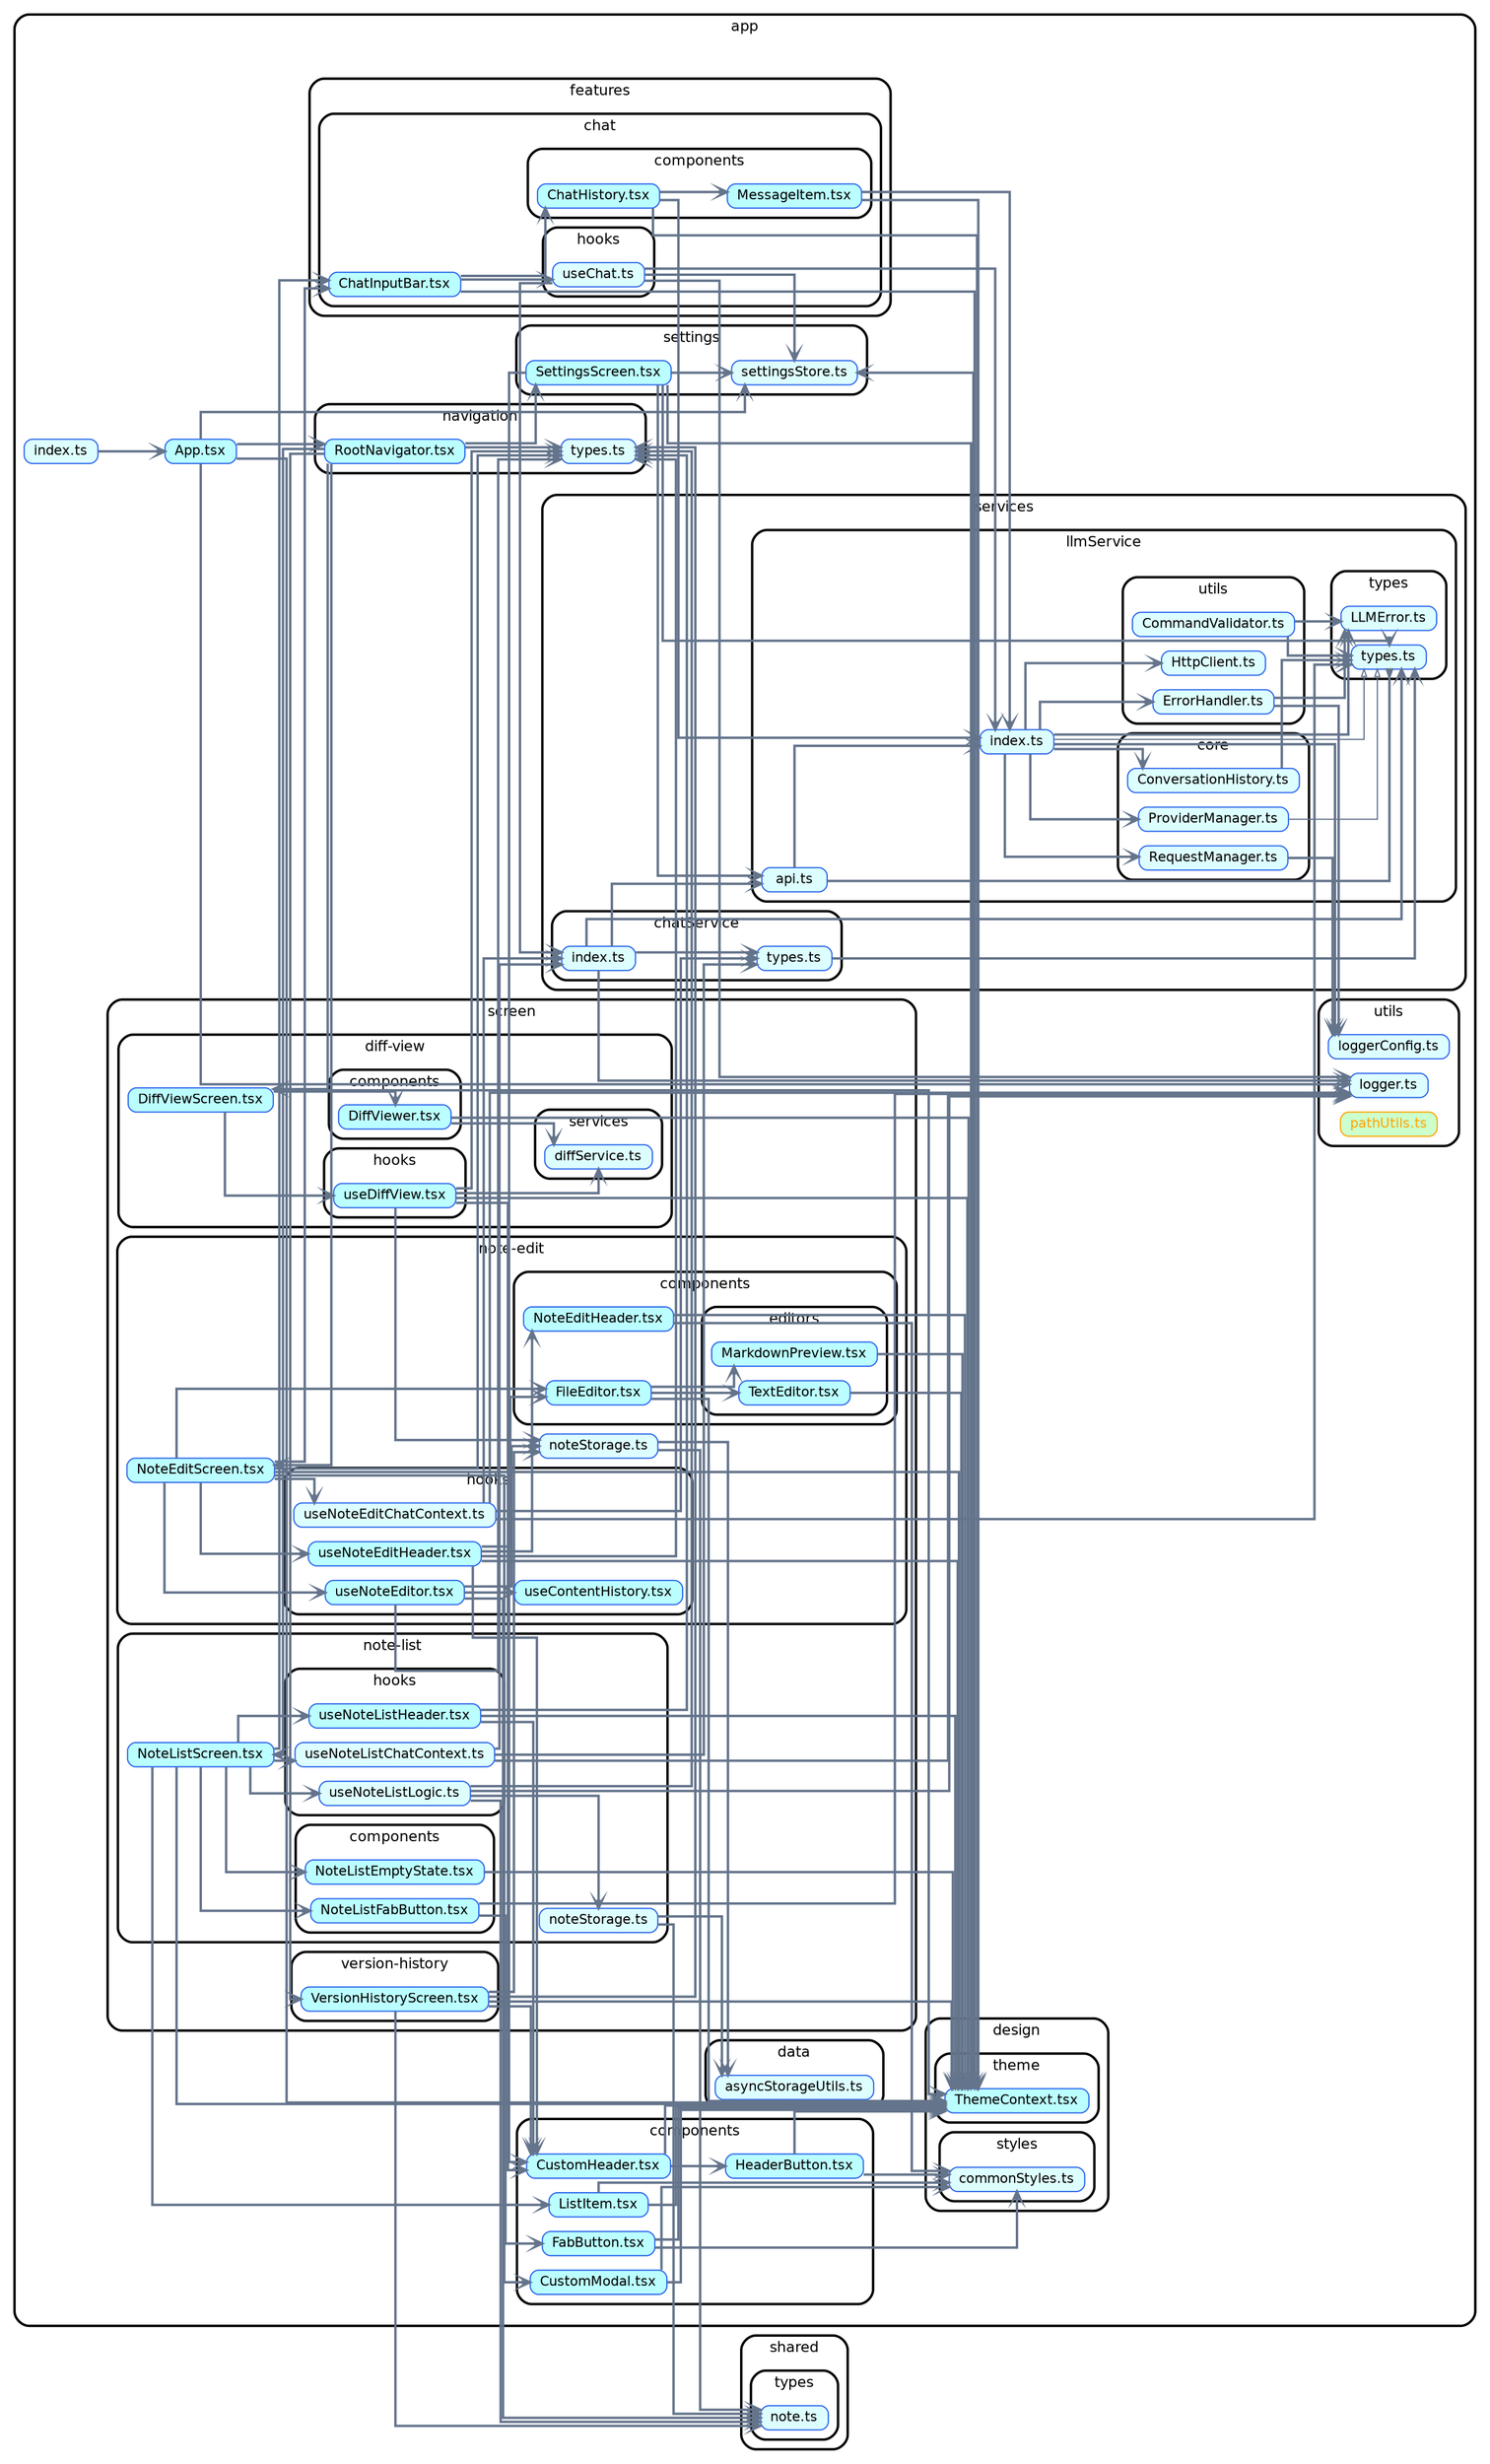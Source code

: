 strict digraph "dependency-cruiser output"{
    rankdir="LR" splines="ortho" overlap="false" nodesep="0.16" ranksep="0.18" fontname="Helvetica" fontsize="12" style="rounded,bold,filled" fillcolor="#ffffff" compound="true" bgcolor="white" concentrate="true"
    node [shape="box" style="filled,rounded" height="0.2" color="#2563eb" fillcolor="#e8f4fd" fontcolor="black" fontname="Helvetica" fontsize="11"]
    edge [arrowhead="vee" arrowsize="0.6" penwidth="2" color="#64748b" fontname="Helvetica" fontsize="9"]

    subgraph "cluster_app" {label="app" "app/App.tsx" [label=<App.tsx> tooltip="App.tsx" URL="app/App.tsx" fillcolor="#bbfeff"] }
    "app/App.tsx" -> "app/design/theme/ThemeContext.tsx"
    "app/App.tsx" -> "app/navigation/RootNavigator.tsx"
    "app/App.tsx" -> "app/settings/settingsStore.ts"
    "app/App.tsx" -> "app/utils/logger.ts"
    subgraph "cluster_app" {label="app" subgraph "cluster_app/components" {label="components" "app/components/CustomHeader.tsx" [label=<CustomHeader.tsx> tooltip="CustomHeader.tsx" URL="app/components/CustomHeader.tsx" fillcolor="#bbfeff"] } }
    "app/components/CustomHeader.tsx" -> "app/design/theme/ThemeContext.tsx"
    "app/components/CustomHeader.tsx" -> "app/components/HeaderButton.tsx"
    subgraph "cluster_app" {label="app" subgraph "cluster_app/components" {label="components" "app/components/CustomModal.tsx" [label=<CustomModal.tsx> tooltip="CustomModal.tsx" URL="app/components/CustomModal.tsx" fillcolor="#bbfeff"] } }
    "app/components/CustomModal.tsx" -> "app/design/styles/commonStyles.ts"
    "app/components/CustomModal.tsx" -> "app/design/theme/ThemeContext.tsx"
    subgraph "cluster_app" {label="app" subgraph "cluster_app/components" {label="components" "app/components/FabButton.tsx" [label=<FabButton.tsx> tooltip="FabButton.tsx" URL="app/components/FabButton.tsx" fillcolor="#bbfeff"] } }
    "app/components/FabButton.tsx" -> "app/design/styles/commonStyles.ts"
    "app/components/FabButton.tsx" -> "app/design/theme/ThemeContext.tsx"
    subgraph "cluster_app" {label="app" subgraph "cluster_app/components" {label="components" "app/components/HeaderButton.tsx" [label=<HeaderButton.tsx> tooltip="HeaderButton.tsx" URL="app/components/HeaderButton.tsx" fillcolor="#bbfeff"] } }
    "app/components/HeaderButton.tsx" -> "app/design/styles/commonStyles.ts"
    "app/components/HeaderButton.tsx" -> "app/design/theme/ThemeContext.tsx"
    subgraph "cluster_app" {label="app" subgraph "cluster_app/components" {label="components" "app/components/ListItem.tsx" [label=<ListItem.tsx> tooltip="ListItem.tsx" URL="app/components/ListItem.tsx" fillcolor="#bbfeff"] } }
    "app/components/ListItem.tsx" -> "app/design/styles/commonStyles.ts"
    "app/components/ListItem.tsx" -> "app/design/theme/ThemeContext.tsx"
    subgraph "cluster_app" {label="app" subgraph "cluster_app/data" {label="data" "app/data/asyncStorageUtils.ts" [label=<asyncStorageUtils.ts> tooltip="asyncStorageUtils.ts" URL="app/data/asyncStorageUtils.ts" fillcolor="#ddfeff"] } }
    subgraph "cluster_app" {label="app" subgraph "cluster_app/design" {label="design" subgraph "cluster_app/design/styles" {label="styles" "app/design/styles/commonStyles.ts" [label=<commonStyles.ts> tooltip="commonStyles.ts" URL="app/design/styles/commonStyles.ts" fillcolor="#ddfeff"] } } }
    subgraph "cluster_app" {label="app" subgraph "cluster_app/design" {label="design" subgraph "cluster_app/design/theme" {label="theme" "app/design/theme/ThemeContext.tsx" [label=<ThemeContext.tsx> tooltip="ThemeContext.tsx" URL="app/design/theme/ThemeContext.tsx" fillcolor="#bbfeff"] } } }
    "app/design/theme/ThemeContext.tsx" -> "app/settings/settingsStore.ts"
    subgraph "cluster_app" {label="app" subgraph "cluster_app/features" {label="features" subgraph "cluster_app/features/chat" {label="chat" "app/features/chat/ChatInputBar.tsx" [label=<ChatInputBar.tsx> tooltip="ChatInputBar.tsx" URL="app/features/chat/ChatInputBar.tsx" fillcolor="#bbfeff"] } } }
    "app/features/chat/ChatInputBar.tsx" -> "app/design/theme/ThemeContext.tsx"
    "app/features/chat/ChatInputBar.tsx" -> "app/features/chat/components/ChatHistory.tsx"
    "app/features/chat/ChatInputBar.tsx" -> "app/features/chat/hooks/useChat.ts"
    subgraph "cluster_app" {label="app" subgraph "cluster_app/features" {label="features" subgraph "cluster_app/features/chat" {label="chat" subgraph "cluster_app/features/chat/components" {label="components" "app/features/chat/components/ChatHistory.tsx" [label=<ChatHistory.tsx> tooltip="ChatHistory.tsx" URL="app/features/chat/components/ChatHistory.tsx" fillcolor="#bbfeff"] } } } }
    "app/features/chat/components/ChatHistory.tsx" -> "app/design/theme/ThemeContext.tsx"
    "app/features/chat/components/ChatHistory.tsx" -> "app/services/llmService/index.ts"
    "app/features/chat/components/ChatHistory.tsx" -> "app/features/chat/components/MessageItem.tsx"
    subgraph "cluster_app" {label="app" subgraph "cluster_app/features" {label="features" subgraph "cluster_app/features/chat" {label="chat" subgraph "cluster_app/features/chat/components" {label="components" "app/features/chat/components/MessageItem.tsx" [label=<MessageItem.tsx> tooltip="MessageItem.tsx" URL="app/features/chat/components/MessageItem.tsx" fillcolor="#bbfeff"] } } } }
    "app/features/chat/components/MessageItem.tsx" -> "app/design/theme/ThemeContext.tsx"
    "app/features/chat/components/MessageItem.tsx" -> "app/services/llmService/index.ts"
    subgraph "cluster_app" {label="app" subgraph "cluster_app/features" {label="features" subgraph "cluster_app/features/chat" {label="chat" subgraph "cluster_app/features/chat/hooks" {label="hooks" "app/features/chat/hooks/useChat.ts" [label=<useChat.ts> tooltip="useChat.ts" URL="app/features/chat/hooks/useChat.ts" fillcolor="#ddfeff"] } } } }
    "app/features/chat/hooks/useChat.ts" -> "app/services/chatService/index.ts"
    "app/features/chat/hooks/useChat.ts" -> "app/services/llmService/index.ts"
    "app/features/chat/hooks/useChat.ts" -> "app/settings/settingsStore.ts"
    "app/features/chat/hooks/useChat.ts" -> "app/utils/logger.ts"
    subgraph "cluster_app" {label="app" "app/index.ts" [label=<index.ts> tooltip="index.ts" URL="app/index.ts" fillcolor="#ddfeff"] }
    "app/index.ts" -> "app/App.tsx"
    subgraph "cluster_app" {label="app" subgraph "cluster_app/navigation" {label="navigation" "app/navigation/RootNavigator.tsx" [label=<RootNavigator.tsx> tooltip="RootNavigator.tsx" URL="app/navigation/RootNavigator.tsx" fillcolor="#bbfeff"] } }
    "app/navigation/RootNavigator.tsx" -> "app/screen/diff-view/DiffViewScreen.tsx"
    "app/navigation/RootNavigator.tsx" -> "app/screen/note-edit/NoteEditScreen.tsx"
    "app/navigation/RootNavigator.tsx" -> "app/screen/note-list/NoteListScreen.tsx"
    "app/navigation/RootNavigator.tsx" -> "app/screen/version-history/VersionHistoryScreen.tsx"
    "app/navigation/RootNavigator.tsx" -> "app/settings/SettingsScreen.tsx"
    "app/navigation/RootNavigator.tsx" -> "app/navigation/types.ts"
    subgraph "cluster_app" {label="app" subgraph "cluster_app/navigation" {label="navigation" "app/navigation/types.ts" [label=<types.ts> tooltip="types.ts" URL="app/navigation/types.ts" fillcolor="#ddfeff"] } }
    subgraph "cluster_app" {label="app" subgraph "cluster_app/screen" {label="screen" subgraph "cluster_app/screen/diff-view" {label="diff-view" "app/screen/diff-view/DiffViewScreen.tsx" [label=<DiffViewScreen.tsx> tooltip="DiffViewScreen.tsx" URL="app/screen/diff-view/DiffViewScreen.tsx" fillcolor="#bbfeff"] } } }
    "app/screen/diff-view/DiffViewScreen.tsx" -> "app/design/theme/ThemeContext.tsx"
    "app/screen/diff-view/DiffViewScreen.tsx" -> "app/screen/diff-view/components/DiffViewer.tsx"
    "app/screen/diff-view/DiffViewScreen.tsx" -> "app/screen/diff-view/hooks/useDiffView.tsx"
    subgraph "cluster_app" {label="app" subgraph "cluster_app/screen" {label="screen" subgraph "cluster_app/screen/diff-view" {label="diff-view" subgraph "cluster_app/screen/diff-view/components" {label="components" "app/screen/diff-view/components/DiffViewer.tsx" [label=<DiffViewer.tsx> tooltip="DiffViewer.tsx" URL="app/screen/diff-view/components/DiffViewer.tsx" fillcolor="#bbfeff"] } } } }
    "app/screen/diff-view/components/DiffViewer.tsx" -> "app/design/theme/ThemeContext.tsx"
    "app/screen/diff-view/components/DiffViewer.tsx" -> "app/screen/diff-view/services/diffService.ts"
    subgraph "cluster_app" {label="app" subgraph "cluster_app/screen" {label="screen" subgraph "cluster_app/screen/diff-view" {label="diff-view" subgraph "cluster_app/screen/diff-view/hooks" {label="hooks" "app/screen/diff-view/hooks/useDiffView.tsx" [label=<useDiffView.tsx> tooltip="useDiffView.tsx" URL="app/screen/diff-view/hooks/useDiffView.tsx" fillcolor="#bbfeff"] } } } }
    "app/screen/diff-view/hooks/useDiffView.tsx" -> "app/components/CustomHeader.tsx"
    "app/screen/diff-view/hooks/useDiffView.tsx" -> "app/design/theme/ThemeContext.tsx"
    "app/screen/diff-view/hooks/useDiffView.tsx" -> "app/navigation/types.ts"
    "app/screen/diff-view/hooks/useDiffView.tsx" -> "app/screen/note-edit/noteStorage.ts"
    "app/screen/diff-view/hooks/useDiffView.tsx" -> "app/screen/diff-view/services/diffService.ts"
    subgraph "cluster_app" {label="app" subgraph "cluster_app/screen" {label="screen" subgraph "cluster_app/screen/diff-view" {label="diff-view" subgraph "cluster_app/screen/diff-view/services" {label="services" "app/screen/diff-view/services/diffService.ts" [label=<diffService.ts> tooltip="diffService.ts" URL="app/screen/diff-view/services/diffService.ts" fillcolor="#ddfeff"] } } } }
    subgraph "cluster_app" {label="app" subgraph "cluster_app/screen" {label="screen" subgraph "cluster_app/screen/note-edit" {label="note-edit" "app/screen/note-edit/NoteEditScreen.tsx" [label=<NoteEditScreen.tsx> tooltip="NoteEditScreen.tsx" URL="app/screen/note-edit/NoteEditScreen.tsx" fillcolor="#bbfeff"] } } }
    "app/screen/note-edit/NoteEditScreen.tsx" -> "app/components/CustomModal.tsx"
    "app/screen/note-edit/NoteEditScreen.tsx" -> "app/design/theme/ThemeContext.tsx"
    "app/screen/note-edit/NoteEditScreen.tsx" -> "app/features/chat/ChatInputBar.tsx"
    "app/screen/note-edit/NoteEditScreen.tsx" -> "app/navigation/types.ts"
    "app/screen/note-edit/NoteEditScreen.tsx" -> "app/screen/note-edit/components/FileEditor.tsx"
    "app/screen/note-edit/NoteEditScreen.tsx" -> "app/screen/note-edit/hooks/useNoteEditChatContext.ts"
    "app/screen/note-edit/NoteEditScreen.tsx" -> "app/screen/note-edit/hooks/useNoteEditHeader.tsx"
    "app/screen/note-edit/NoteEditScreen.tsx" -> "app/screen/note-edit/hooks/useNoteEditor.tsx"
    subgraph "cluster_app" {label="app" subgraph "cluster_app/screen" {label="screen" subgraph "cluster_app/screen/note-edit" {label="note-edit" subgraph "cluster_app/screen/note-edit/components" {label="components" "app/screen/note-edit/components/FileEditor.tsx" [label=<FileEditor.tsx> tooltip="FileEditor.tsx" URL="app/screen/note-edit/components/FileEditor.tsx" fillcolor="#bbfeff"] } } } }
    "app/screen/note-edit/components/FileEditor.tsx" -> "app/design/theme/ThemeContext.tsx"
    "app/screen/note-edit/components/FileEditor.tsx" -> "app/screen/note-edit/components/editors/MarkdownPreview.tsx"
    "app/screen/note-edit/components/FileEditor.tsx" -> "app/screen/note-edit/components/editors/TextEditor.tsx"
    subgraph "cluster_app" {label="app" subgraph "cluster_app/screen" {label="screen" subgraph "cluster_app/screen/note-edit" {label="note-edit" subgraph "cluster_app/screen/note-edit/components" {label="components" "app/screen/note-edit/components/NoteEditHeader.tsx" [label=<NoteEditHeader.tsx> tooltip="NoteEditHeader.tsx" URL="app/screen/note-edit/components/NoteEditHeader.tsx" fillcolor="#bbfeff"] } } } }
    "app/screen/note-edit/components/NoteEditHeader.tsx" -> "app/design/styles/commonStyles.ts"
    "app/screen/note-edit/components/NoteEditHeader.tsx" -> "app/design/theme/ThemeContext.tsx"
    subgraph "cluster_app" {label="app" subgraph "cluster_app/screen" {label="screen" subgraph "cluster_app/screen/note-edit" {label="note-edit" subgraph "cluster_app/screen/note-edit/components" {label="components" subgraph "cluster_app/screen/note-edit/components/editors" {label="editors" "app/screen/note-edit/components/editors/MarkdownPreview.tsx" [label=<MarkdownPreview.tsx> tooltip="MarkdownPreview.tsx" URL="app/screen/note-edit/components/editors/MarkdownPreview.tsx" fillcolor="#bbfeff"] } } } } }
    "app/screen/note-edit/components/editors/MarkdownPreview.tsx" -> "app/design/theme/ThemeContext.tsx"
    subgraph "cluster_app" {label="app" subgraph "cluster_app/screen" {label="screen" subgraph "cluster_app/screen/note-edit" {label="note-edit" subgraph "cluster_app/screen/note-edit/components" {label="components" subgraph "cluster_app/screen/note-edit/components/editors" {label="editors" "app/screen/note-edit/components/editors/TextEditor.tsx" [label=<TextEditor.tsx> tooltip="TextEditor.tsx" URL="app/screen/note-edit/components/editors/TextEditor.tsx" fillcolor="#bbfeff"] } } } } }
    "app/screen/note-edit/components/editors/TextEditor.tsx" -> "app/design/theme/ThemeContext.tsx"
    subgraph "cluster_app" {label="app" subgraph "cluster_app/screen" {label="screen" subgraph "cluster_app/screen/note-edit" {label="note-edit" subgraph "cluster_app/screen/note-edit/hooks" {label="hooks" "app/screen/note-edit/hooks/useContentHistory.tsx" [label=<useContentHistory.tsx> tooltip="useContentHistory.tsx" URL="app/screen/note-edit/hooks/useContentHistory.tsx" fillcolor="#bbfeff"] } } } }
    subgraph "cluster_app" {label="app" subgraph "cluster_app/screen" {label="screen" subgraph "cluster_app/screen/note-edit" {label="note-edit" subgraph "cluster_app/screen/note-edit/hooks" {label="hooks" "app/screen/note-edit/hooks/useNoteEditChatContext.ts" [label=<useNoteEditChatContext.ts> tooltip="useNoteEditChatContext.ts" URL="app/screen/note-edit/hooks/useNoteEditChatContext.ts" fillcolor="#ddfeff"] } } } }
    "app/screen/note-edit/hooks/useNoteEditChatContext.ts" -> "app/services/chatService/index.ts"
    "app/screen/note-edit/hooks/useNoteEditChatContext.ts" -> "app/services/chatService/types.ts"
    "app/screen/note-edit/hooks/useNoteEditChatContext.ts" -> "app/services/llmService/types/types.ts"
    "app/screen/note-edit/hooks/useNoteEditChatContext.ts" -> "app/utils/logger.ts"
    subgraph "cluster_app" {label="app" subgraph "cluster_app/screen" {label="screen" subgraph "cluster_app/screen/note-edit" {label="note-edit" subgraph "cluster_app/screen/note-edit/hooks" {label="hooks" "app/screen/note-edit/hooks/useNoteEditHeader.tsx" [label=<useNoteEditHeader.tsx> tooltip="useNoteEditHeader.tsx" URL="app/screen/note-edit/hooks/useNoteEditHeader.tsx" fillcolor="#bbfeff"] } } } }
    "app/screen/note-edit/hooks/useNoteEditHeader.tsx" -> "app/components/CustomHeader.tsx"
    "app/screen/note-edit/hooks/useNoteEditHeader.tsx" -> "app/design/theme/ThemeContext.tsx"
    "app/screen/note-edit/hooks/useNoteEditHeader.tsx" -> "app/navigation/types.ts"
    "app/screen/note-edit/hooks/useNoteEditHeader.tsx" -> "app/screen/note-edit/components/FileEditor.tsx"
    "app/screen/note-edit/hooks/useNoteEditHeader.tsx" -> "app/screen/note-edit/components/NoteEditHeader.tsx"
    subgraph "cluster_app" {label="app" subgraph "cluster_app/screen" {label="screen" subgraph "cluster_app/screen/note-edit" {label="note-edit" subgraph "cluster_app/screen/note-edit/hooks" {label="hooks" "app/screen/note-edit/hooks/useNoteEditor.tsx" [label=<useNoteEditor.tsx> tooltip="useNoteEditor.tsx" URL="app/screen/note-edit/hooks/useNoteEditor.tsx" fillcolor="#bbfeff"] } } } }
    "app/screen/note-edit/hooks/useNoteEditor.tsx" -> "app/navigation/types.ts"
    "app/screen/note-edit/hooks/useNoteEditor.tsx" -> "app/screen/note-edit/noteStorage.ts"
    "app/screen/note-edit/hooks/useNoteEditor.tsx" -> "app/screen/note-edit/hooks/useContentHistory.tsx"
    "app/screen/note-edit/hooks/useNoteEditor.tsx" -> "shared/types/note.ts"
    subgraph "cluster_app" {label="app" subgraph "cluster_app/screen" {label="screen" subgraph "cluster_app/screen/note-edit" {label="note-edit" "app/screen/note-edit/noteStorage.ts" [label=<noteStorage.ts> tooltip="noteStorage.ts" URL="app/screen/note-edit/noteStorage.ts" fillcolor="#ddfeff"] } } }
    "app/screen/note-edit/noteStorage.ts" -> "shared/types/note.ts"
    "app/screen/note-edit/noteStorage.ts" -> "app/data/asyncStorageUtils.ts"
    subgraph "cluster_app" {label="app" subgraph "cluster_app/screen" {label="screen" subgraph "cluster_app/screen/note-list" {label="note-list" "app/screen/note-list/NoteListScreen.tsx" [label=<NoteListScreen.tsx> tooltip="NoteListScreen.tsx" URL="app/screen/note-list/NoteListScreen.tsx" fillcolor="#bbfeff"] } } }
    "app/screen/note-list/NoteListScreen.tsx" -> "app/components/ListItem.tsx"
    "app/screen/note-list/NoteListScreen.tsx" -> "app/design/theme/ThemeContext.tsx"
    "app/screen/note-list/NoteListScreen.tsx" -> "app/features/chat/ChatInputBar.tsx"
    "app/screen/note-list/NoteListScreen.tsx" -> "app/screen/note-list/components/NoteListEmptyState.tsx"
    "app/screen/note-list/NoteListScreen.tsx" -> "app/screen/note-list/components/NoteListFabButton.tsx"
    "app/screen/note-list/NoteListScreen.tsx" -> "app/screen/note-list/hooks/useNoteListChatContext.ts"
    "app/screen/note-list/NoteListScreen.tsx" -> "app/screen/note-list/hooks/useNoteListHeader.tsx"
    "app/screen/note-list/NoteListScreen.tsx" -> "app/screen/note-list/hooks/useNoteListLogic.ts"
    subgraph "cluster_app" {label="app" subgraph "cluster_app/screen" {label="screen" subgraph "cluster_app/screen/note-list" {label="note-list" subgraph "cluster_app/screen/note-list/components" {label="components" "app/screen/note-list/components/NoteListEmptyState.tsx" [label=<NoteListEmptyState.tsx> tooltip="NoteListEmptyState.tsx" URL="app/screen/note-list/components/NoteListEmptyState.tsx" fillcolor="#bbfeff"] } } } }
    "app/screen/note-list/components/NoteListEmptyState.tsx" -> "app/design/theme/ThemeContext.tsx"
    subgraph "cluster_app" {label="app" subgraph "cluster_app/screen" {label="screen" subgraph "cluster_app/screen/note-list" {label="note-list" subgraph "cluster_app/screen/note-list/components" {label="components" "app/screen/note-list/components/NoteListFabButton.tsx" [label=<NoteListFabButton.tsx> tooltip="NoteListFabButton.tsx" URL="app/screen/note-list/components/NoteListFabButton.tsx" fillcolor="#bbfeff"] } } } }
    "app/screen/note-list/components/NoteListFabButton.tsx" -> "app/components/FabButton.tsx"
    "app/screen/note-list/components/NoteListFabButton.tsx" -> "app/utils/logger.ts"
    subgraph "cluster_app" {label="app" subgraph "cluster_app/screen" {label="screen" subgraph "cluster_app/screen/note-list" {label="note-list" subgraph "cluster_app/screen/note-list/hooks" {label="hooks" "app/screen/note-list/hooks/useNoteListChatContext.ts" [label=<useNoteListChatContext.ts> tooltip="useNoteListChatContext.ts" URL="app/screen/note-list/hooks/useNoteListChatContext.ts" fillcolor="#ddfeff"] } } } }
    "app/screen/note-list/hooks/useNoteListChatContext.ts" -> "app/services/chatService/index.ts"
    "app/screen/note-list/hooks/useNoteListChatContext.ts" -> "app/services/chatService/types.ts"
    "app/screen/note-list/hooks/useNoteListChatContext.ts" -> "app/utils/logger.ts"
    subgraph "cluster_app" {label="app" subgraph "cluster_app/screen" {label="screen" subgraph "cluster_app/screen/note-list" {label="note-list" subgraph "cluster_app/screen/note-list/hooks" {label="hooks" "app/screen/note-list/hooks/useNoteListHeader.tsx" [label=<useNoteListHeader.tsx> tooltip="useNoteListHeader.tsx" URL="app/screen/note-list/hooks/useNoteListHeader.tsx" fillcolor="#bbfeff"] } } } }
    "app/screen/note-list/hooks/useNoteListHeader.tsx" -> "app/components/CustomHeader.tsx"
    "app/screen/note-list/hooks/useNoteListHeader.tsx" -> "app/design/theme/ThemeContext.tsx"
    "app/screen/note-list/hooks/useNoteListHeader.tsx" -> "app/navigation/types.ts"
    subgraph "cluster_app" {label="app" subgraph "cluster_app/screen" {label="screen" subgraph "cluster_app/screen/note-list" {label="note-list" subgraph "cluster_app/screen/note-list/hooks" {label="hooks" "app/screen/note-list/hooks/useNoteListLogic.ts" [label=<useNoteListLogic.ts> tooltip="useNoteListLogic.ts" URL="app/screen/note-list/hooks/useNoteListLogic.ts" fillcolor="#ddfeff"] } } } }
    "app/screen/note-list/hooks/useNoteListLogic.ts" -> "app/navigation/types.ts"
    "app/screen/note-list/hooks/useNoteListLogic.ts" -> "app/utils/logger.ts"
    "app/screen/note-list/hooks/useNoteListLogic.ts" -> "app/screen/note-list/noteStorage.ts"
    "app/screen/note-list/hooks/useNoteListLogic.ts" -> "shared/types/note.ts"
    subgraph "cluster_app" {label="app" subgraph "cluster_app/screen" {label="screen" subgraph "cluster_app/screen/note-list" {label="note-list" "app/screen/note-list/noteStorage.ts" [label=<noteStorage.ts> tooltip="noteStorage.ts" URL="app/screen/note-list/noteStorage.ts" fillcolor="#ddfeff"] } } }
    "app/screen/note-list/noteStorage.ts" -> "shared/types/note.ts"
    "app/screen/note-list/noteStorage.ts" -> "app/data/asyncStorageUtils.ts"
    subgraph "cluster_app" {label="app" subgraph "cluster_app/screen" {label="screen" subgraph "cluster_app/screen/version-history" {label="version-history" "app/screen/version-history/VersionHistoryScreen.tsx" [label=<VersionHistoryScreen.tsx> tooltip="VersionHistoryScreen.tsx" URL="app/screen/version-history/VersionHistoryScreen.tsx" fillcolor="#bbfeff"] } } }
    "app/screen/version-history/VersionHistoryScreen.tsx" -> "shared/types/note.ts"
    "app/screen/version-history/VersionHistoryScreen.tsx" -> "app/components/CustomHeader.tsx"
    "app/screen/version-history/VersionHistoryScreen.tsx" -> "app/design/theme/ThemeContext.tsx"
    "app/screen/version-history/VersionHistoryScreen.tsx" -> "app/navigation/types.ts"
    "app/screen/version-history/VersionHistoryScreen.tsx" -> "app/screen/note-edit/noteStorage.ts"
    subgraph "cluster_app" {label="app" subgraph "cluster_app/services" {label="services" subgraph "cluster_app/services/chatService" {label="chatService" "app/services/chatService/index.ts" [label=<index.ts> tooltip="index.ts" URL="app/services/chatService/index.ts" fillcolor="#ddfeff"] } } }
    "app/services/chatService/index.ts" -> "app/utils/logger.ts"
    "app/services/chatService/index.ts" -> "app/services/llmService/api.ts"
    "app/services/chatService/index.ts" -> "app/services/llmService/types/types.ts"
    "app/services/chatService/index.ts" -> "app/services/chatService/types.ts"
    subgraph "cluster_app" {label="app" subgraph "cluster_app/services" {label="services" subgraph "cluster_app/services/chatService" {label="chatService" "app/services/chatService/types.ts" [label=<types.ts> tooltip="types.ts" URL="app/services/chatService/types.ts" fillcolor="#ddfeff"] } } }
    "app/services/chatService/types.ts" -> "app/services/llmService/types/types.ts"
    subgraph "cluster_app" {label="app" subgraph "cluster_app/services" {label="services" subgraph "cluster_app/services/llmService" {label="llmService" "app/services/llmService/api.ts" [label=<api.ts> tooltip="api.ts" URL="app/services/llmService/api.ts" fillcolor="#ddfeff"] } } }
    "app/services/llmService/api.ts" -> "app/services/llmService/index.ts"
    "app/services/llmService/api.ts" -> "app/services/llmService/types/types.ts" [arrowhead="inv"]
    subgraph "cluster_app" {label="app" subgraph "cluster_app/services" {label="services" subgraph "cluster_app/services/llmService" {label="llmService" subgraph "cluster_app/services/llmService/core" {label="core" "app/services/llmService/core/ConversationHistory.ts" [label=<ConversationHistory.ts> tooltip="ConversationHistory.ts" URL="app/services/llmService/core/ConversationHistory.ts" fillcolor="#ddfeff"] } } } }
    "app/services/llmService/core/ConversationHistory.ts" -> "app/services/llmService/types/types.ts"
    subgraph "cluster_app" {label="app" subgraph "cluster_app/services" {label="services" subgraph "cluster_app/services/llmService" {label="llmService" subgraph "cluster_app/services/llmService/core" {label="core" "app/services/llmService/core/ProviderManager.ts" [label=<ProviderManager.ts> tooltip="ProviderManager.ts" URL="app/services/llmService/core/ProviderManager.ts" fillcolor="#ddfeff"] } } } }
    "app/services/llmService/core/ProviderManager.ts" -> "app/services/llmService/types/types.ts" [arrowhead="onormal" penwidth="1.0"]
    subgraph "cluster_app" {label="app" subgraph "cluster_app/services" {label="services" subgraph "cluster_app/services/llmService" {label="llmService" subgraph "cluster_app/services/llmService/core" {label="core" "app/services/llmService/core/RequestManager.ts" [label=<RequestManager.ts> tooltip="RequestManager.ts" URL="app/services/llmService/core/RequestManager.ts" fillcolor="#ddfeff"] } } } }
    "app/services/llmService/core/RequestManager.ts" -> "app/utils/loggerConfig.ts"
    subgraph "cluster_app" {label="app" subgraph "cluster_app/services" {label="services" subgraph "cluster_app/services/llmService" {label="llmService" "app/services/llmService/index.ts" [label=<index.ts> tooltip="index.ts" URL="app/services/llmService/index.ts" fillcolor="#ddfeff"] } } }
    "app/services/llmService/index.ts" -> "app/utils/loggerConfig.ts"
    "app/services/llmService/index.ts" -> "app/services/llmService/core/ConversationHistory.ts"
    "app/services/llmService/index.ts" -> "app/services/llmService/core/ProviderManager.ts"
    "app/services/llmService/index.ts" -> "app/services/llmService/core/RequestManager.ts"
    "app/services/llmService/index.ts" -> "app/services/llmService/types/LLMError.ts"
    "app/services/llmService/index.ts" -> "app/services/llmService/types/types.ts" [arrowhead="onormal" penwidth="1.0"]
    "app/services/llmService/index.ts" -> "app/services/llmService/utils/ErrorHandler.ts"
    "app/services/llmService/index.ts" -> "app/services/llmService/utils/HttpClient.ts"
    subgraph "cluster_app" {label="app" subgraph "cluster_app/services" {label="services" subgraph "cluster_app/services/llmService" {label="llmService" subgraph "cluster_app/services/llmService/types" {label="types" "app/services/llmService/types/LLMError.ts" [label=<LLMError.ts> tooltip="LLMError.ts" URL="app/services/llmService/types/LLMError.ts" fillcolor="#ddfeff"] } } } }
    subgraph "cluster_app" {label="app" subgraph "cluster_app/services" {label="services" subgraph "cluster_app/services/llmService" {label="llmService" subgraph "cluster_app/services/llmService/types" {label="types" "app/services/llmService/types/types.ts" [label=<types.ts> tooltip="types.ts" URL="app/services/llmService/types/types.ts" fillcolor="#ddfeff"] } } } }
    subgraph "cluster_app" {label="app" subgraph "cluster_app/services" {label="services" subgraph "cluster_app/services/llmService" {label="llmService" subgraph "cluster_app/services/llmService/utils" {label="utils" "app/services/llmService/utils/CommandValidator.ts" [label=<CommandValidator.ts> tooltip="CommandValidator.ts" URL="app/services/llmService/utils/CommandValidator.ts" fillcolor="#ddfeff"] } } } }
    "app/services/llmService/utils/CommandValidator.ts" -> "app/services/llmService/types/LLMError.ts"
    "app/services/llmService/utils/CommandValidator.ts" -> "app/services/llmService/types/types.ts"
    subgraph "cluster_app" {label="app" subgraph "cluster_app/services" {label="services" subgraph "cluster_app/services/llmService" {label="llmService" subgraph "cluster_app/services/llmService/utils" {label="utils" "app/services/llmService/utils/ErrorHandler.ts" [label=<ErrorHandler.ts> tooltip="ErrorHandler.ts" URL="app/services/llmService/utils/ErrorHandler.ts" fillcolor="#ddfeff"] } } } }
    "app/services/llmService/utils/ErrorHandler.ts" -> "app/utils/loggerConfig.ts"
    "app/services/llmService/utils/ErrorHandler.ts" -> "app/services/llmService/types/LLMError.ts"
    subgraph "cluster_app" {label="app" subgraph "cluster_app/services" {label="services" subgraph "cluster_app/services/llmService" {label="llmService" subgraph "cluster_app/services/llmService/utils" {label="utils" "app/services/llmService/utils/HttpClient.ts" [label=<HttpClient.ts> tooltip="HttpClient.ts" URL="app/services/llmService/utils/HttpClient.ts" fillcolor="#ddfeff"] } } } }
    subgraph "cluster_app" {label="app" subgraph "cluster_app/settings" {label="settings" "app/settings/SettingsScreen.tsx" [label=<SettingsScreen.tsx> tooltip="SettingsScreen.tsx" URL="app/settings/SettingsScreen.tsx" fillcolor="#bbfeff"] } }
    "app/settings/SettingsScreen.tsx" -> "app/components/CustomHeader.tsx"
    "app/settings/SettingsScreen.tsx" -> "app/design/theme/ThemeContext.tsx"
    "app/settings/SettingsScreen.tsx" -> "app/services/llmService/api.ts"
    "app/settings/SettingsScreen.tsx" -> "app/services/llmService/types/types.ts"
    "app/settings/SettingsScreen.tsx" -> "app/settings/settingsStore.ts"
    subgraph "cluster_app" {label="app" subgraph "cluster_app/settings" {label="settings" "app/settings/settingsStore.ts" [label=<settingsStore.ts> tooltip="settingsStore.ts" URL="app/settings/settingsStore.ts" fillcolor="#ddfeff"] } }
    subgraph "cluster_app" {label="app" subgraph "cluster_app/utils" {label="utils" "app/utils/logger.ts" [label=<logger.ts> tooltip="logger.ts" URL="app/utils/logger.ts" fillcolor="#ddfeff"] } }
    subgraph "cluster_app" {label="app" subgraph "cluster_app/utils" {label="utils" "app/utils/loggerConfig.ts" [label=<loggerConfig.ts> tooltip="loggerConfig.ts" URL="app/utils/loggerConfig.ts" fillcolor="#ddfeff"] } }
    subgraph "cluster_app" {label="app" subgraph "cluster_app/utils" {label="utils" "app/utils/pathUtils.ts" [label=<pathUtils.ts> tooltip="no-orphans" URL="app/utils/pathUtils.ts" fillcolor="#ccffcc" fontcolor="orange" color="orange"] } }
    subgraph "cluster_shared" {label="shared" subgraph "cluster_shared/types" {label="types" "shared/types/note.ts" [label=<note.ts> tooltip="note.ts" URL="shared/types/note.ts" fillcolor="#ddfeff"] } }
}
